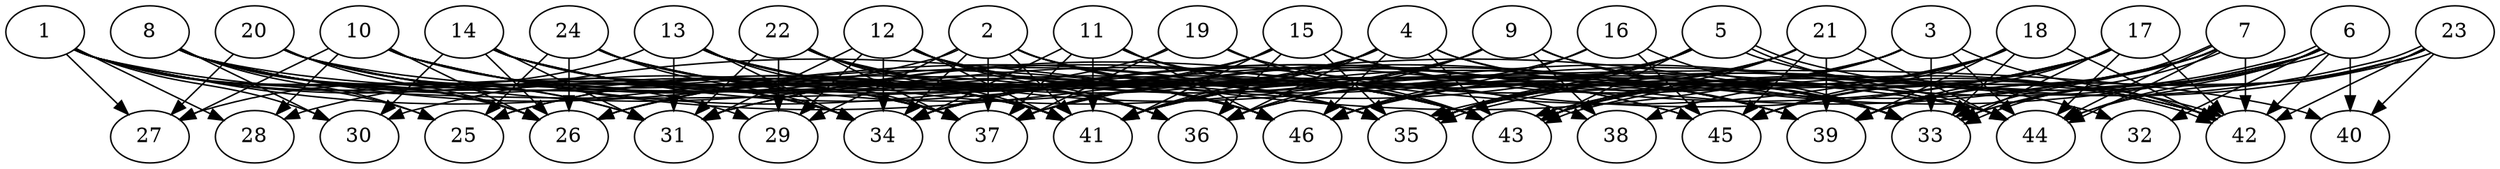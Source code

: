 // DAG (tier=3-complex, mode=compute, n=46, ccr=0.482, fat=0.813, density=0.614, regular=0.294, jump=0.225, mindata=1048576, maxdata=16777216)
// DAG automatically generated by daggen at Sun Aug 24 16:33:34 2025
// /home/ermia/Project/Environments/daggen/bin/daggen --dot --ccr 0.482 --fat 0.813 --regular 0.294 --density 0.614 --jump 0.225 --mindata 1048576 --maxdata 16777216 -n 46 
digraph G {
  1 [size="729062887293611648", alpha="0.06", expect_size="364531443646805824"]
  1 -> 25 [size ="356384340180992"]
  1 -> 26 [size ="356384340180992"]
  1 -> 27 [size ="356384340180992"]
  1 -> 28 [size ="356384340180992"]
  1 -> 30 [size ="356384340180992"]
  1 -> 31 [size ="356384340180992"]
  1 -> 34 [size ="356384340180992"]
  1 -> 35 [size ="356384340180992"]
  1 -> 37 [size ="356384340180992"]
  1 -> 40 [size ="356384340180992"]
  2 [size="28809832201309184", alpha="0.19", expect_size="14404916100654592"]
  2 -> 28 [size ="928547107504128"]
  2 -> 29 [size ="928547107504128"]
  2 -> 33 [size ="928547107504128"]
  2 -> 34 [size ="928547107504128"]
  2 -> 35 [size ="928547107504128"]
  2 -> 37 [size ="928547107504128"]
  2 -> 38 [size ="928547107504128"]
  2 -> 41 [size ="928547107504128"]
  2 -> 43 [size ="928547107504128"]
  3 [size="50339406463933664", alpha="0.11", expect_size="25169703231966832"]
  3 -> 30 [size ="1437591664590848"]
  3 -> 33 [size ="1437591664590848"]
  3 -> 35 [size ="1437591664590848"]
  3 -> 41 [size ="1437591664590848"]
  3 -> 42 [size ="1437591664590848"]
  3 -> 43 [size ="1437591664590848"]
  3 -> 44 [size ="1437591664590848"]
  4 [size="154399206932538720256", alpha="0.05", expect_size="77199603466269360128"]
  4 -> 25 [size ="230243138797568"]
  4 -> 33 [size ="230243138797568"]
  4 -> 36 [size ="230243138797568"]
  4 -> 37 [size ="230243138797568"]
  4 -> 41 [size ="230243138797568"]
  4 -> 42 [size ="230243138797568"]
  4 -> 43 [size ="230243138797568"]
  4 -> 46 [size ="230243138797568"]
  5 [size="697837667895394435072", alpha="0.17", expect_size="348918833947697217536"]
  5 -> 26 [size ="629399305060352"]
  5 -> 35 [size ="629399305060352"]
  5 -> 36 [size ="629399305060352"]
  5 -> 37 [size ="629399305060352"]
  5 -> 42 [size ="629399305060352"]
  5 -> 42 [size ="629399305060352"]
  5 -> 43 [size ="629399305060352"]
  5 -> 44 [size ="629399305060352"]
  5 -> 46 [size ="629399305060352"]
  6 [size="717473307579873792", alpha="0.02", expect_size="358736653789936896"]
  6 -> 32 [size ="313471954583552"]
  6 -> 33 [size ="313471954583552"]
  6 -> 37 [size ="313471954583552"]
  6 -> 40 [size ="313471954583552"]
  6 -> 42 [size ="313471954583552"]
  6 -> 43 [size ="313471954583552"]
  6 -> 43 [size ="313471954583552"]
  6 -> 44 [size ="313471954583552"]
  6 -> 46 [size ="313471954583552"]
  7 [size="229790205373924640", alpha="0.14", expect_size="114895102686962320"]
  7 -> 33 [size ="143569088151552"]
  7 -> 33 [size ="143569088151552"]
  7 -> 34 [size ="143569088151552"]
  7 -> 39 [size ="143569088151552"]
  7 -> 41 [size ="143569088151552"]
  7 -> 42 [size ="143569088151552"]
  7 -> 44 [size ="143569088151552"]
  7 -> 44 [size ="143569088151552"]
  7 -> 45 [size ="143569088151552"]
  8 [size="3922352604530421530624", alpha="0.06", expect_size="1961176302265210765312"]
  8 -> 25 [size ="1989700650795008"]
  8 -> 26 [size ="1989700650795008"]
  8 -> 30 [size ="1989700650795008"]
  8 -> 31 [size ="1989700650795008"]
  8 -> 33 [size ="1989700650795008"]
  8 -> 34 [size ="1989700650795008"]
  8 -> 35 [size ="1989700650795008"]
  8 -> 37 [size ="1989700650795008"]
  8 -> 41 [size ="1989700650795008"]
  9 [size="85258762584789792", alpha="0.14", expect_size="42629381292394896"]
  9 -> 26 [size ="47516431155200"]
  9 -> 33 [size ="47516431155200"]
  9 -> 36 [size ="47516431155200"]
  9 -> 38 [size ="47516431155200"]
  9 -> 41 [size ="47516431155200"]
  9 -> 42 [size ="47516431155200"]
  10 [size="37597839772817608", alpha="0.16", expect_size="18798919886408804"]
  10 -> 26 [size ="16044798246912"]
  10 -> 27 [size ="16044798246912"]
  10 -> 28 [size ="16044798246912"]
  10 -> 33 [size ="16044798246912"]
  10 -> 34 [size ="16044798246912"]
  10 -> 41 [size ="16044798246912"]
  10 -> 45 [size ="16044798246912"]
  10 -> 46 [size ="16044798246912"]
  11 [size="309679737616237330432", alpha="0.13", expect_size="154839868808118665216"]
  11 -> 34 [size ="366183282900992"]
  11 -> 37 [size ="366183282900992"]
  11 -> 39 [size ="366183282900992"]
  11 -> 41 [size ="366183282900992"]
  11 -> 43 [size ="366183282900992"]
  11 -> 46 [size ="366183282900992"]
  12 [size="745025714386316034048", alpha="0.00", expect_size="372512857193158017024"]
  12 -> 29 [size ="657462260662272"]
  12 -> 31 [size ="657462260662272"]
  12 -> 34 [size ="657462260662272"]
  12 -> 35 [size ="657462260662272"]
  12 -> 36 [size ="657462260662272"]
  12 -> 39 [size ="657462260662272"]
  12 -> 41 [size ="657462260662272"]
  12 -> 43 [size ="657462260662272"]
  12 -> 46 [size ="657462260662272"]
  13 [size="212610192110553984", alpha="0.15", expect_size="106305096055276992"]
  13 -> 27 [size ="449850252460032"]
  13 -> 31 [size ="449850252460032"]
  13 -> 34 [size ="449850252460032"]
  13 -> 35 [size ="449850252460032"]
  13 -> 36 [size ="449850252460032"]
  13 -> 37 [size ="449850252460032"]
  13 -> 43 [size ="449850252460032"]
  13 -> 44 [size ="449850252460032"]
  14 [size="2569677667658916429824", alpha="0.00", expect_size="1284838833829458214912"]
  14 -> 26 [size ="1500867731652608"]
  14 -> 30 [size ="1500867731652608"]
  14 -> 31 [size ="1500867731652608"]
  14 -> 35 [size ="1500867731652608"]
  14 -> 37 [size ="1500867731652608"]
  14 -> 41 [size ="1500867731652608"]
  14 -> 45 [size ="1500867731652608"]
  14 -> 46 [size ="1500867731652608"]
  15 [size="5135497819543014400", alpha="0.19", expect_size="2567748909771507200"]
  15 -> 25 [size ="2250425633865728"]
  15 -> 34 [size ="2250425633865728"]
  15 -> 35 [size ="2250425633865728"]
  15 -> 36 [size ="2250425633865728"]
  15 -> 39 [size ="2250425633865728"]
  15 -> 41 [size ="2250425633865728"]
  15 -> 42 [size ="2250425633865728"]
  16 [size="80850880271937440", alpha="0.04", expect_size="40425440135968720"]
  16 -> 33 [size ="77779383091200"]
  16 -> 41 [size ="77779383091200"]
  16 -> 45 [size ="77779383091200"]
  16 -> 46 [size ="77779383091200"]
  17 [size="3510566075387883814912", alpha="0.18", expect_size="1755283037693941907456"]
  17 -> 31 [size ="1847884211290112"]
  17 -> 33 [size ="1847884211290112"]
  17 -> 34 [size ="1847884211290112"]
  17 -> 35 [size ="1847884211290112"]
  17 -> 39 [size ="1847884211290112"]
  17 -> 42 [size ="1847884211290112"]
  17 -> 43 [size ="1847884211290112"]
  17 -> 44 [size ="1847884211290112"]
  17 -> 45 [size ="1847884211290112"]
  18 [size="48867141455751792", alpha="0.01", expect_size="24433570727875896"]
  18 -> 31 [size ="1186713187647488"]
  18 -> 33 [size ="1186713187647488"]
  18 -> 35 [size ="1186713187647488"]
  18 -> 38 [size ="1186713187647488"]
  18 -> 39 [size ="1186713187647488"]
  18 -> 42 [size ="1186713187647488"]
  18 -> 43 [size ="1186713187647488"]
  18 -> 45 [size ="1186713187647488"]
  19 [size="2894948015161560", alpha="0.16", expect_size="1447474007580780"]
  19 -> 26 [size ="221709911195648"]
  19 -> 32 [size ="221709911195648"]
  19 -> 37 [size ="221709911195648"]
  19 -> 43 [size ="221709911195648"]
  20 [size="19614795464989056", alpha="0.17", expect_size="9807397732494528"]
  20 -> 26 [size ="489127116013568"]
  20 -> 27 [size ="489127116013568"]
  20 -> 29 [size ="489127116013568"]
  20 -> 34 [size ="489127116013568"]
  20 -> 41 [size ="489127116013568"]
  20 -> 43 [size ="489127116013568"]
  20 -> 44 [size ="489127116013568"]
  21 [size="40535904625264816", alpha="0.08", expect_size="20267952312632408"]
  21 -> 35 [size ="919918107164672"]
  21 -> 36 [size ="919918107164672"]
  21 -> 39 [size ="919918107164672"]
  21 -> 43 [size ="919918107164672"]
  21 -> 44 [size ="919918107164672"]
  21 -> 45 [size ="919918107164672"]
  21 -> 46 [size ="919918107164672"]
  22 [size="2685316371702602", alpha="0.03", expect_size="1342658185851301"]
  22 -> 29 [size ="82392538677248"]
  22 -> 31 [size ="82392538677248"]
  22 -> 35 [size ="82392538677248"]
  22 -> 36 [size ="82392538677248"]
  22 -> 37 [size ="82392538677248"]
  22 -> 41 [size ="82392538677248"]
  22 -> 44 [size ="82392538677248"]
  22 -> 46 [size ="82392538677248"]
  23 [size="57788403458170728", alpha="0.06", expect_size="28894201729085364"]
  23 -> 33 [size ="88877511475200"]
  23 -> 35 [size ="88877511475200"]
  23 -> 35 [size ="88877511475200"]
  23 -> 39 [size ="88877511475200"]
  23 -> 40 [size ="88877511475200"]
  23 -> 42 [size ="88877511475200"]
  23 -> 44 [size ="88877511475200"]
  24 [size="427913786416636624896", alpha="0.06", expect_size="213956893208318312448"]
  24 -> 25 [size ="454284067995648"]
  24 -> 26 [size ="454284067995648"]
  24 -> 34 [size ="454284067995648"]
  24 -> 36 [size ="454284067995648"]
  24 -> 39 [size ="454284067995648"]
  24 -> 41 [size ="454284067995648"]
  24 -> 43 [size ="454284067995648"]
  25 [size="2403571775714019", alpha="0.17", expect_size="1201785887857009"]
  26 [size="33998244421102704", alpha="0.06", expect_size="16999122210551352"]
  27 [size="54258982744603960", alpha="0.10", expect_size="27129491372301980"]
  28 [size="66023911369685860352", alpha="0.16", expect_size="33011955684842930176"]
  29 [size="36236121685095528", alpha="0.13", expect_size="18118060842547764"]
  30 [size="690946983270547840", alpha="0.10", expect_size="345473491635273920"]
  31 [size="77204348727354112", alpha="0.04", expect_size="38602174363677056"]
  32 [size="84533844207321280", alpha="0.05", expect_size="42266922103660640"]
  33 [size="1699077188943188328448", alpha="0.14", expect_size="849538594471594164224"]
  34 [size="1773177858038956032000", alpha="0.15", expect_size="886588929019478016000"]
  35 [size="495650466909083520", alpha="0.16", expect_size="247825233454541760"]
  36 [size="74540372209440160", alpha="0.08", expect_size="37270186104720080"]
  37 [size="662441863337977315328", alpha="0.17", expect_size="331220931668988657664"]
  38 [size="1537526985372613632", alpha="0.06", expect_size="768763492686306816"]
  39 [size="12955320998737580", alpha="0.15", expect_size="6477660499368790"]
  40 [size="23788034625789620", alpha="0.01", expect_size="11894017312894810"]
  41 [size="866717844148582784", alpha="0.08", expect_size="433358922074291392"]
  42 [size="4767312456713928", alpha="0.16", expect_size="2383656228356964"]
  43 [size="2300381807827796992", alpha="0.14", expect_size="1150190903913898496"]
  44 [size="2228722967647784960", alpha="0.10", expect_size="1114361483823892480"]
  45 [size="28091807138874132", alpha="0.12", expect_size="14045903569437066"]
  46 [size="3626053418088029749248", alpha="0.11", expect_size="1813026709044014874624"]
}